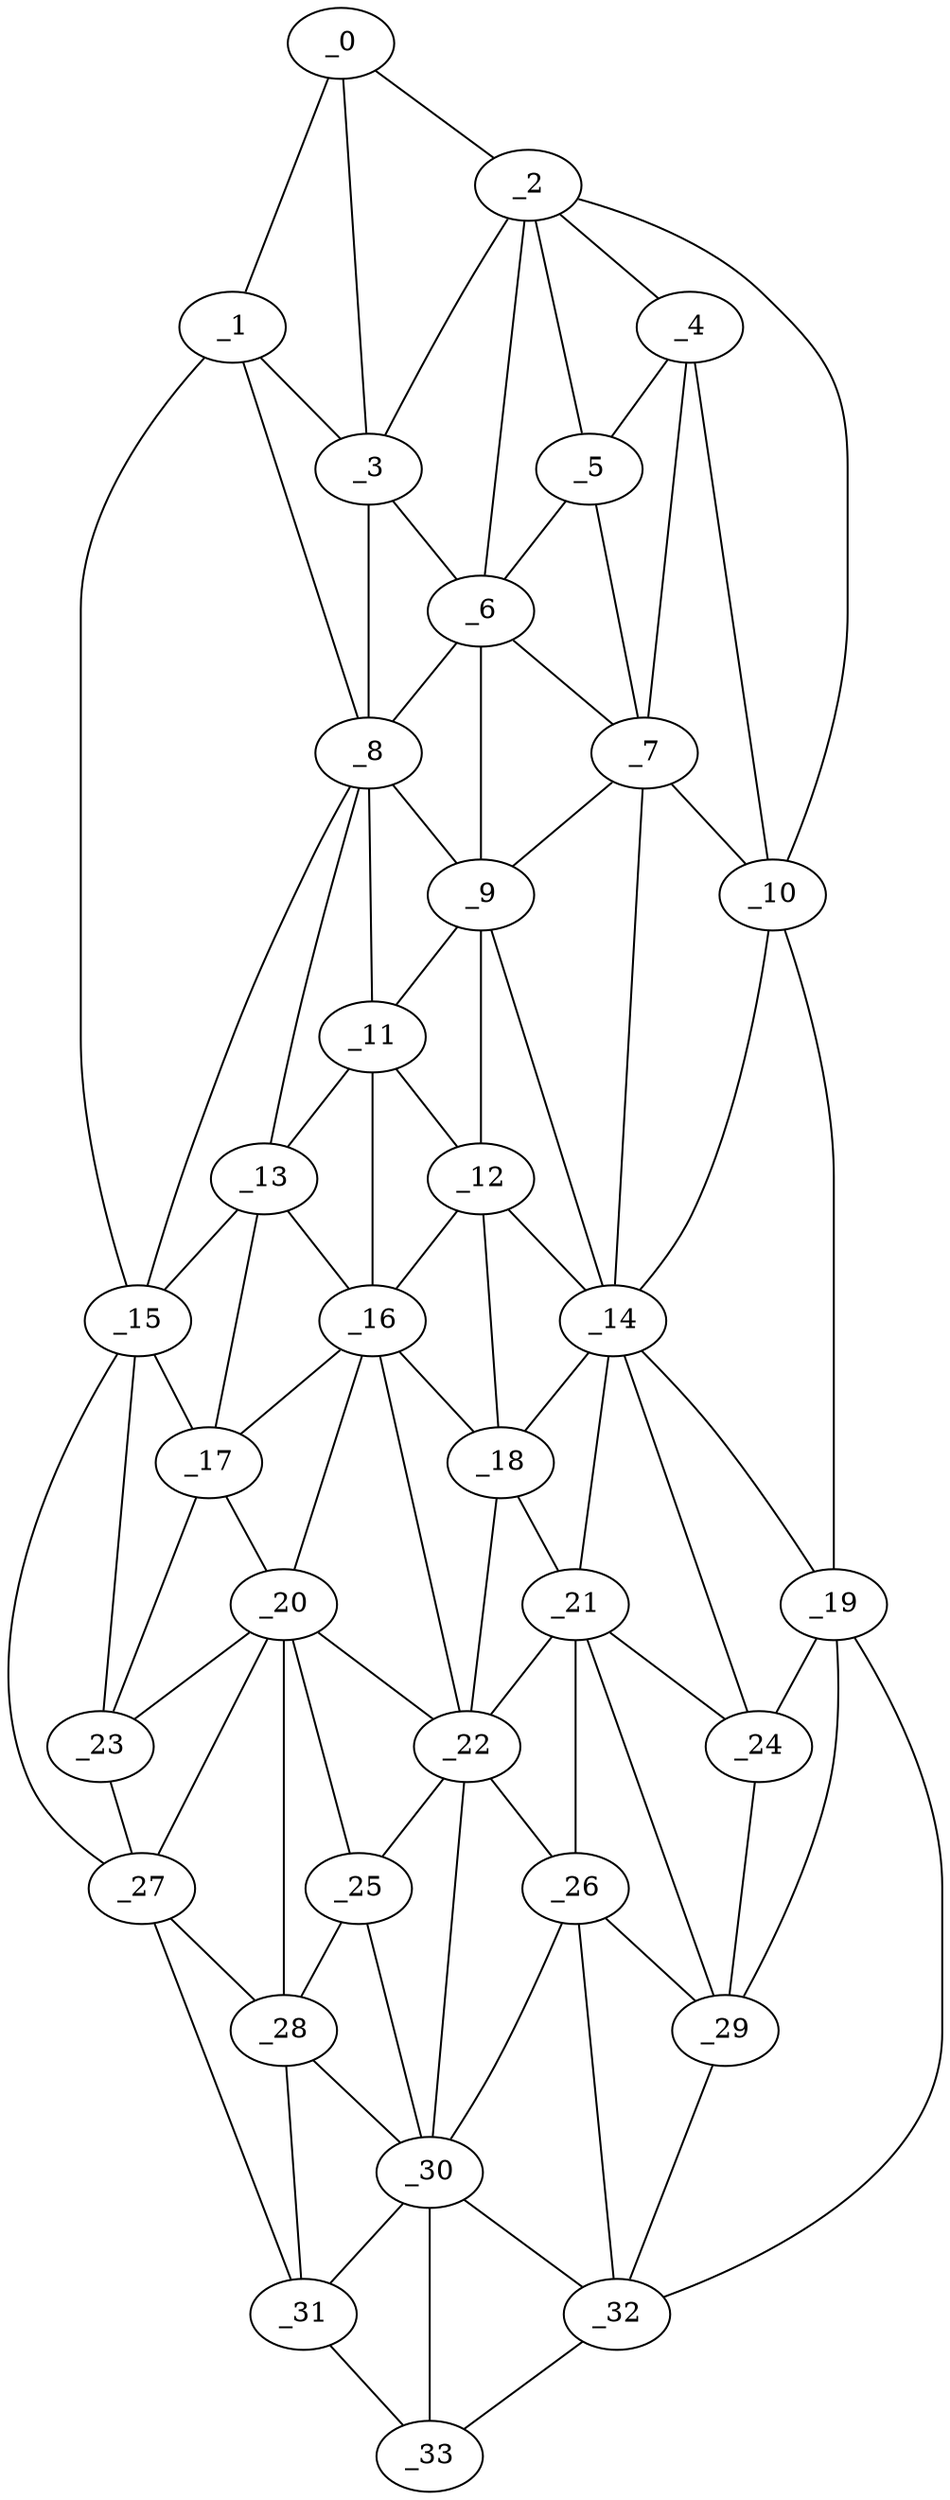graph "obj30__15.gxl" {
	_0	 [x=29,
		y=88];
	_1	 [x=30,
		y=92];
	_0 -- _1	 [valence=1];
	_2	 [x=32,
		y=68];
	_0 -- _2	 [valence=1];
	_3	 [x=32,
		y=82];
	_0 -- _3	 [valence=2];
	_1 -- _3	 [valence=1];
	_8	 [x=45,
		y=87];
	_1 -- _8	 [valence=2];
	_15	 [x=76,
		y=113];
	_1 -- _15	 [valence=1];
	_2 -- _3	 [valence=2];
	_4	 [x=36,
		y=63];
	_2 -- _4	 [valence=2];
	_5	 [x=37,
		y=67];
	_2 -- _5	 [valence=2];
	_6	 [x=39,
		y=74];
	_2 -- _6	 [valence=2];
	_10	 [x=52,
		y=6];
	_2 -- _10	 [valence=1];
	_3 -- _6	 [valence=2];
	_3 -- _8	 [valence=2];
	_4 -- _5	 [valence=2];
	_7	 [x=44,
		y=66];
	_4 -- _7	 [valence=2];
	_4 -- _10	 [valence=2];
	_5 -- _6	 [valence=2];
	_5 -- _7	 [valence=2];
	_6 -- _7	 [valence=2];
	_6 -- _8	 [valence=2];
	_9	 [x=50,
		y=71];
	_6 -- _9	 [valence=2];
	_7 -- _9	 [valence=2];
	_7 -- _10	 [valence=2];
	_14	 [x=75,
		y=58];
	_7 -- _14	 [valence=2];
	_8 -- _9	 [valence=2];
	_11	 [x=58,
		y=83];
	_8 -- _11	 [valence=2];
	_13	 [x=69,
		y=91];
	_8 -- _13	 [valence=2];
	_8 -- _15	 [valence=1];
	_9 -- _11	 [valence=2];
	_12	 [x=59,
		y=75];
	_9 -- _12	 [valence=2];
	_9 -- _14	 [valence=2];
	_10 -- _14	 [valence=2];
	_19	 [x=84,
		y=7];
	_10 -- _19	 [valence=1];
	_11 -- _12	 [valence=1];
	_11 -- _13	 [valence=2];
	_16	 [x=77,
		y=80];
	_11 -- _16	 [valence=2];
	_12 -- _14	 [valence=2];
	_12 -- _16	 [valence=1];
	_18	 [x=81,
		y=74];
	_12 -- _18	 [valence=1];
	_13 -- _15	 [valence=2];
	_13 -- _16	 [valence=1];
	_17	 [x=79,
		y=92];
	_13 -- _17	 [valence=2];
	_14 -- _18	 [valence=2];
	_14 -- _19	 [valence=2];
	_21	 [x=86,
		y=67];
	_14 -- _21	 [valence=1];
	_24	 [x=92,
		y=48];
	_14 -- _24	 [valence=1];
	_15 -- _17	 [valence=1];
	_23	 [x=90,
		y=102];
	_15 -- _23	 [valence=1];
	_27	 [x=97,
		y=98];
	_15 -- _27	 [valence=1];
	_16 -- _17	 [valence=1];
	_16 -- _18	 [valence=2];
	_20	 [x=84,
		y=89];
	_16 -- _20	 [valence=2];
	_22	 [x=90,
		y=77];
	_16 -- _22	 [valence=2];
	_17 -- _20	 [valence=1];
	_17 -- _23	 [valence=2];
	_18 -- _21	 [valence=1];
	_18 -- _22	 [valence=1];
	_19 -- _24	 [valence=1];
	_29	 [x=99,
		y=57];
	_19 -- _29	 [valence=2];
	_32	 [x=107,
		y=72];
	_19 -- _32	 [valence=1];
	_20 -- _22	 [valence=2];
	_20 -- _23	 [valence=1];
	_25	 [x=93,
		y=84];
	_20 -- _25	 [valence=2];
	_20 -- _27	 [valence=2];
	_28	 [x=98,
		y=89];
	_20 -- _28	 [valence=1];
	_21 -- _22	 [valence=1];
	_21 -- _24	 [valence=2];
	_26	 [x=97,
		y=68];
	_21 -- _26	 [valence=2];
	_21 -- _29	 [valence=1];
	_22 -- _25	 [valence=2];
	_22 -- _26	 [valence=1];
	_30	 [x=101,
		y=79];
	_22 -- _30	 [valence=2];
	_23 -- _27	 [valence=2];
	_24 -- _29	 [valence=2];
	_25 -- _28	 [valence=2];
	_25 -- _30	 [valence=2];
	_26 -- _29	 [valence=2];
	_26 -- _30	 [valence=2];
	_26 -- _32	 [valence=2];
	_27 -- _28	 [valence=1];
	_31	 [x=105,
		y=89];
	_27 -- _31	 [valence=1];
	_28 -- _30	 [valence=2];
	_28 -- _31	 [valence=1];
	_29 -- _32	 [valence=2];
	_30 -- _31	 [valence=2];
	_30 -- _32	 [valence=1];
	_33	 [x=108,
		y=83];
	_30 -- _33	 [valence=2];
	_31 -- _33	 [valence=1];
	_32 -- _33	 [valence=1];
}
